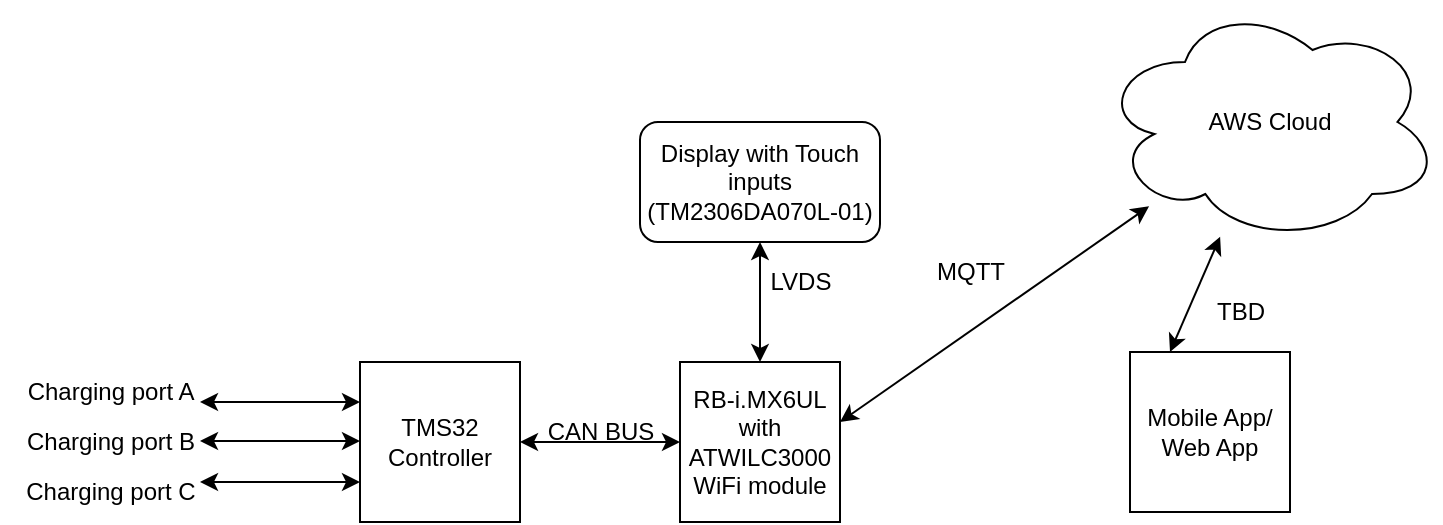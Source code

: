<mxfile version="20.4.0" type="device"><diagram id="6bNYxE_5TrfnFZDyuCB8" name="Page-1"><mxGraphModel dx="1038" dy="571" grid="1" gridSize="10" guides="1" tooltips="1" connect="1" arrows="1" fold="1" page="1" pageScale="1" pageWidth="850" pageHeight="1100" math="0" shadow="0"><root><mxCell id="0"/><mxCell id="1" parent="0"/><mxCell id="oNoG1MzHIhRznIZh_DZR-1" value="TMS32&lt;br&gt;Controller" style="whiteSpace=wrap;html=1;aspect=fixed;" parent="1" vertex="1"><mxGeometry x="260" y="330" width="80" height="80" as="geometry"/></mxCell><mxCell id="oNoG1MzHIhRznIZh_DZR-2" value="RB-i.MX6UL&lt;br&gt;with ATWILC3000 WiFi module" style="whiteSpace=wrap;html=1;aspect=fixed;" parent="1" vertex="1"><mxGeometry x="420" y="330" width="80" height="80" as="geometry"/></mxCell><mxCell id="oNoG1MzHIhRznIZh_DZR-3" value="Display with Touch inputs&lt;br&gt;(TM2306DA070L-01)" style="rounded=1;whiteSpace=wrap;html=1;" parent="1" vertex="1"><mxGeometry x="400" y="210" width="120" height="60" as="geometry"/></mxCell><mxCell id="oNoG1MzHIhRznIZh_DZR-4" value="AWS Cloud" style="ellipse;shape=cloud;whiteSpace=wrap;html=1;align=center;" parent="1" vertex="1"><mxGeometry x="630" y="150" width="170" height="120" as="geometry"/></mxCell><mxCell id="oNoG1MzHIhRznIZh_DZR-5" value="Mobile App/&lt;br&gt;Web App" style="whiteSpace=wrap;html=1;aspect=fixed;" parent="1" vertex="1"><mxGeometry x="645" y="325" width="80" height="80" as="geometry"/></mxCell><mxCell id="oNoG1MzHIhRznIZh_DZR-7" value="" style="endArrow=classic;startArrow=classic;html=1;rounded=0;" parent="1" edge="1"><mxGeometry width="50" height="50" relative="1" as="geometry"><mxPoint x="180" y="350" as="sourcePoint"/><mxPoint x="260" y="350" as="targetPoint"/></mxGeometry></mxCell><mxCell id="oNoG1MzHIhRznIZh_DZR-8" value="" style="endArrow=classic;startArrow=classic;html=1;rounded=0;" parent="1" edge="1"><mxGeometry width="50" height="50" relative="1" as="geometry"><mxPoint x="180" y="369.5" as="sourcePoint"/><mxPoint x="260" y="369.5" as="targetPoint"/></mxGeometry></mxCell><mxCell id="oNoG1MzHIhRznIZh_DZR-9" value="" style="endArrow=classic;startArrow=classic;html=1;rounded=0;" parent="1" edge="1"><mxGeometry width="50" height="50" relative="1" as="geometry"><mxPoint x="180" y="390" as="sourcePoint"/><mxPoint x="260" y="390" as="targetPoint"/></mxGeometry></mxCell><mxCell id="oNoG1MzHIhRznIZh_DZR-10" value="Charging port A" style="text;html=1;align=center;verticalAlign=middle;resizable=0;points=[];autosize=1;strokeColor=none;fillColor=none;" parent="1" vertex="1"><mxGeometry x="80" y="330" width="110" height="30" as="geometry"/></mxCell><mxCell id="oNoG1MzHIhRznIZh_DZR-13" value="Charging port B" style="text;html=1;align=center;verticalAlign=middle;resizable=0;points=[];autosize=1;strokeColor=none;fillColor=none;" parent="1" vertex="1"><mxGeometry x="80" y="355" width="110" height="30" as="geometry"/></mxCell><mxCell id="oNoG1MzHIhRznIZh_DZR-14" value="Charging port C" style="text;html=1;align=center;verticalAlign=middle;resizable=0;points=[];autosize=1;strokeColor=none;fillColor=none;" parent="1" vertex="1"><mxGeometry x="80" y="380" width="110" height="30" as="geometry"/></mxCell><mxCell id="oNoG1MzHIhRznIZh_DZR-15" value="" style="endArrow=classic;startArrow=classic;html=1;rounded=0;exitX=1;exitY=0.5;exitDx=0;exitDy=0;" parent="1" source="oNoG1MzHIhRznIZh_DZR-1" edge="1"><mxGeometry width="50" height="50" relative="1" as="geometry"><mxPoint x="370" y="420" as="sourcePoint"/><mxPoint x="420" y="370" as="targetPoint"/></mxGeometry></mxCell><mxCell id="oNoG1MzHIhRznIZh_DZR-16" value="CAN BUS" style="text;html=1;align=center;verticalAlign=middle;resizable=0;points=[];autosize=1;strokeColor=none;fillColor=none;" parent="1" vertex="1"><mxGeometry x="340" y="350" width="80" height="30" as="geometry"/></mxCell><mxCell id="oNoG1MzHIhRznIZh_DZR-17" value="" style="endArrow=classic;startArrow=classic;html=1;rounded=0;exitX=0.5;exitY=0;exitDx=0;exitDy=0;entryX=0.5;entryY=1;entryDx=0;entryDy=0;" parent="1" source="oNoG1MzHIhRznIZh_DZR-2" target="oNoG1MzHIhRznIZh_DZR-3" edge="1"><mxGeometry width="50" height="50" relative="1" as="geometry"><mxPoint x="420" y="320" as="sourcePoint"/><mxPoint x="470" y="270" as="targetPoint"/></mxGeometry></mxCell><mxCell id="oNoG1MzHIhRznIZh_DZR-18" value="LVDS" style="text;html=1;align=center;verticalAlign=middle;resizable=0;points=[];autosize=1;strokeColor=none;fillColor=none;" parent="1" vertex="1"><mxGeometry x="455" y="275" width="50" height="30" as="geometry"/></mxCell><mxCell id="oNoG1MzHIhRznIZh_DZR-24" value="MQTT" style="text;html=1;align=center;verticalAlign=middle;resizable=0;points=[];autosize=1;strokeColor=none;fillColor=none;" parent="1" vertex="1"><mxGeometry x="535" y="270" width="60" height="30" as="geometry"/></mxCell><mxCell id="oNoG1MzHIhRznIZh_DZR-26" value="" style="endArrow=classic;startArrow=classic;html=1;rounded=0;" parent="1" target="oNoG1MzHIhRznIZh_DZR-4" edge="1"><mxGeometry width="50" height="50" relative="1" as="geometry"><mxPoint x="500" y="360" as="sourcePoint"/><mxPoint x="550" y="310" as="targetPoint"/></mxGeometry></mxCell><mxCell id="oNoG1MzHIhRznIZh_DZR-27" value="" style="endArrow=classic;startArrow=classic;html=1;rounded=0;exitX=0.25;exitY=0;exitDx=0;exitDy=0;" parent="1" source="oNoG1MzHIhRznIZh_DZR-5" target="oNoG1MzHIhRznIZh_DZR-4" edge="1"><mxGeometry width="50" height="50" relative="1" as="geometry"><mxPoint x="635" y="310" as="sourcePoint"/><mxPoint x="685" y="260" as="targetPoint"/></mxGeometry></mxCell><mxCell id="oNoG1MzHIhRznIZh_DZR-28" value="TBD" style="text;html=1;align=center;verticalAlign=middle;resizable=0;points=[];autosize=1;strokeColor=none;fillColor=none;" parent="1" vertex="1"><mxGeometry x="675" y="290" width="50" height="30" as="geometry"/></mxCell></root></mxGraphModel></diagram></mxfile>
